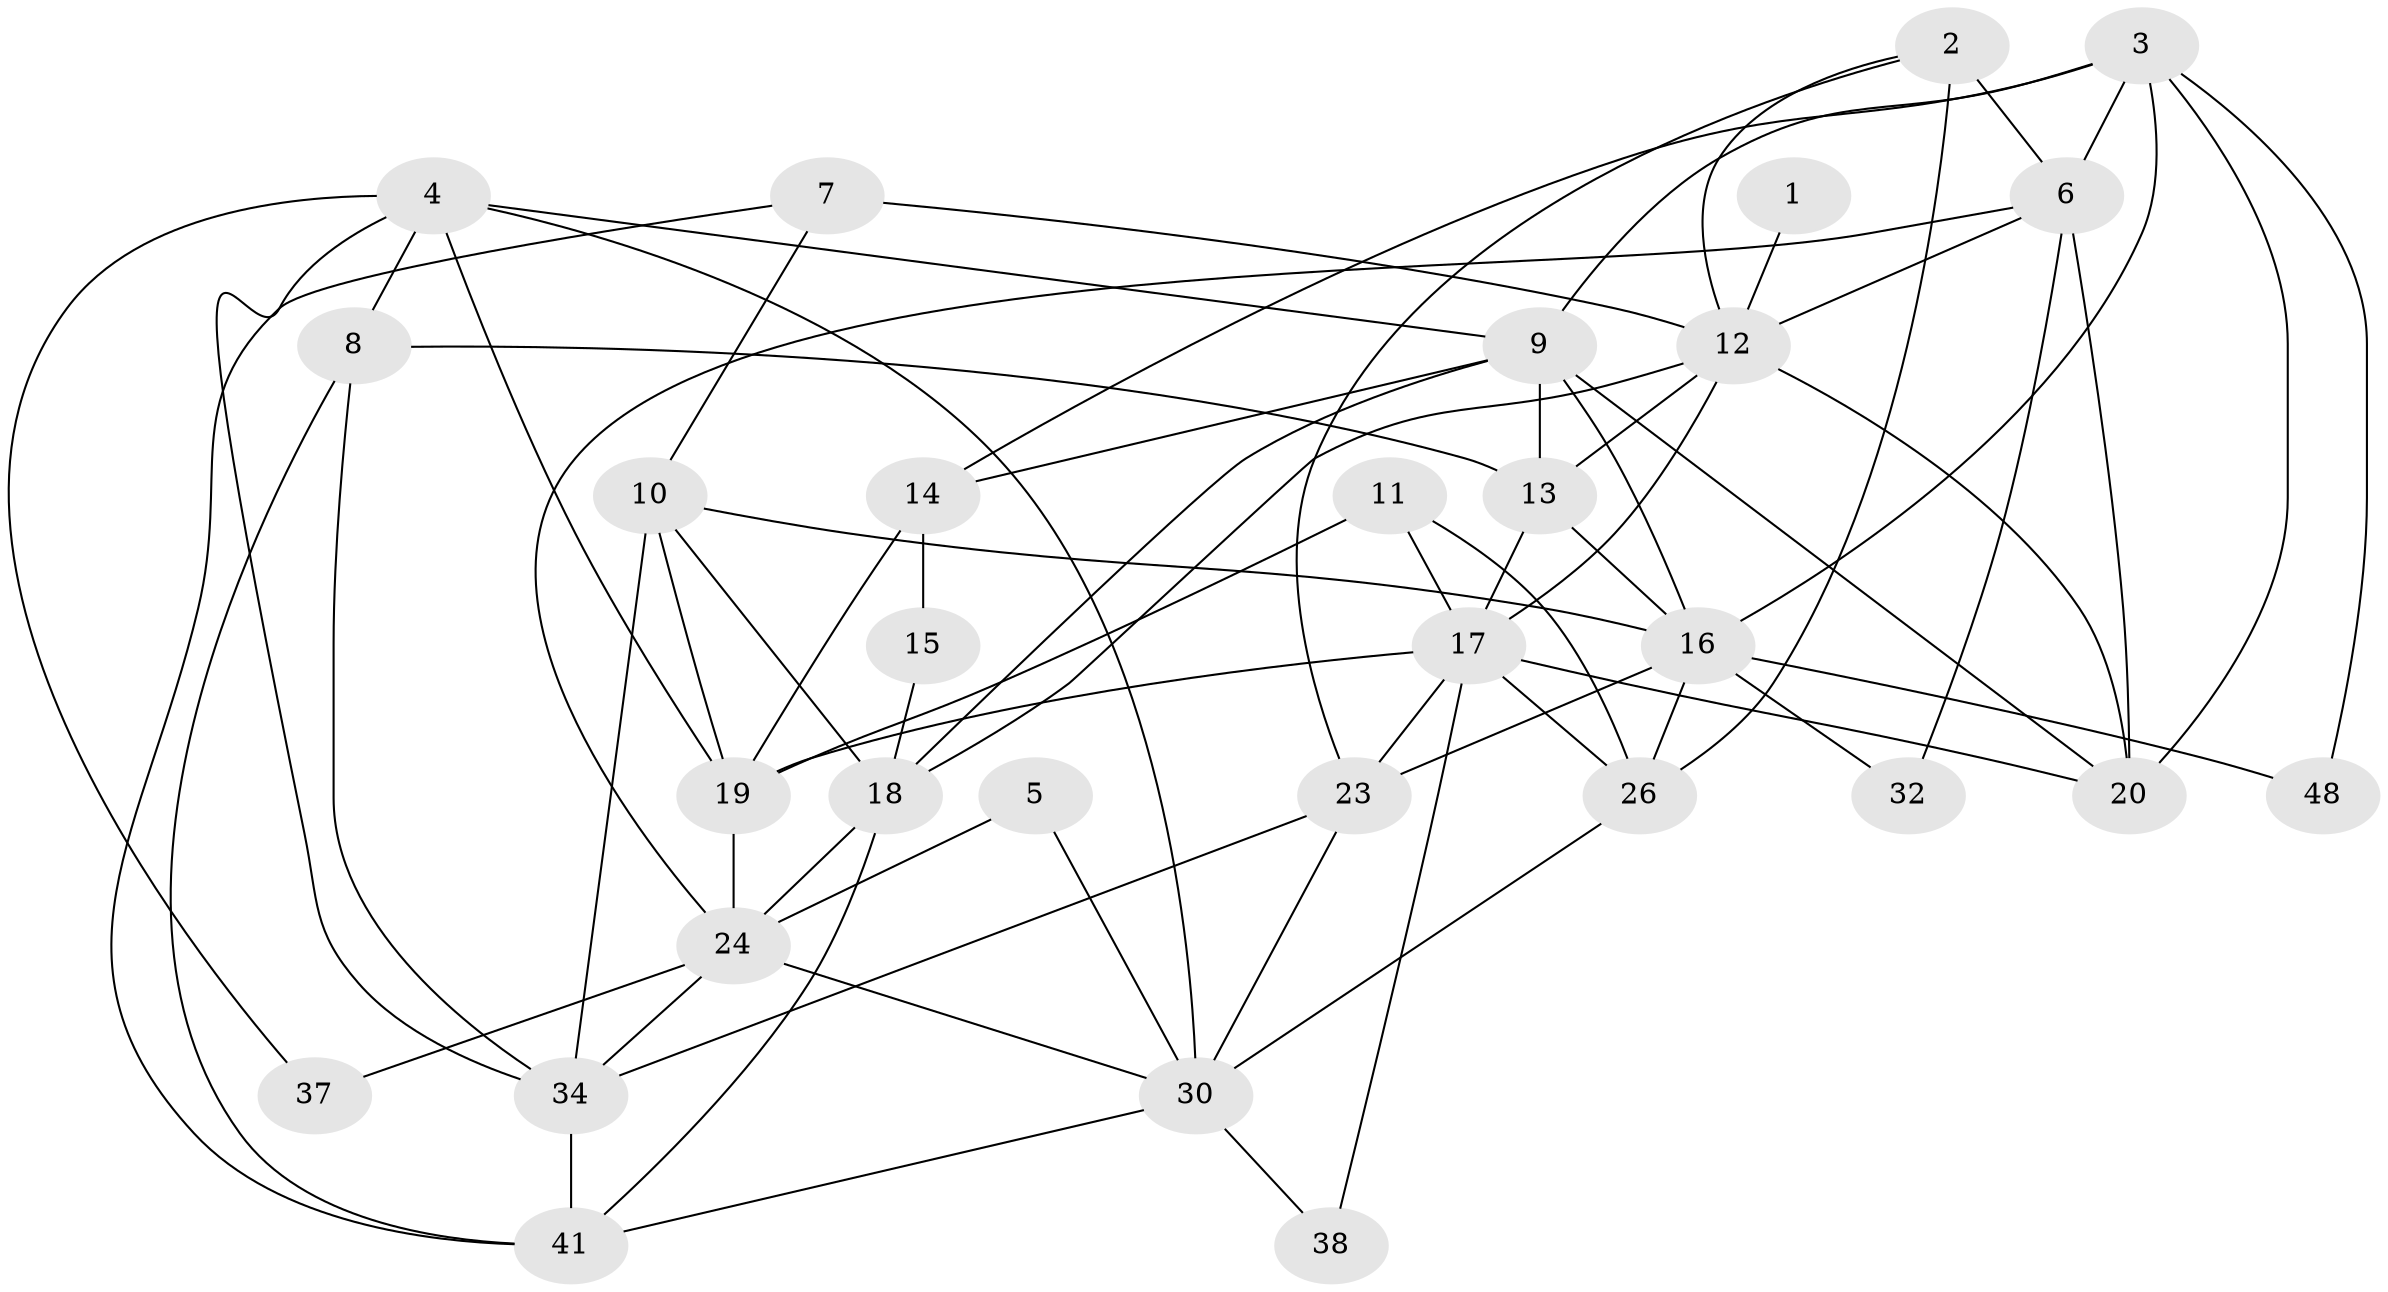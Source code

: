 // original degree distribution, {2: 0.18, 4: 0.28, 3: 0.24, 6: 0.1, 5: 0.12, 8: 0.04, 7: 0.04}
// Generated by graph-tools (version 1.1) at 2025/11/02/27/25 16:11:19]
// undirected, 30 vertices, 71 edges
graph export_dot {
graph [start="1"]
  node [color=gray90,style=filled];
  1;
  2 [super="+21"];
  3 [super="+43"];
  4 [super="+31"];
  5;
  6 [super="+39"];
  7 [super="+46"];
  8 [super="+50"];
  9 [super="+36"];
  10;
  11;
  12 [super="+47"];
  13 [super="+45"];
  14 [super="+22"];
  15;
  16 [super="+42"];
  17 [super="+49"];
  18 [super="+28"];
  19 [super="+33"];
  20 [super="+27"];
  23 [super="+25"];
  24 [super="+29"];
  26 [super="+44"];
  30 [super="+40"];
  32;
  34 [super="+35"];
  37;
  38;
  41;
  48;
  1 -- 12 [weight=2];
  2 -- 6;
  2 -- 12;
  2 -- 26 [weight=2];
  2 -- 23;
  3 -- 48;
  3 -- 6;
  3 -- 9;
  3 -- 14;
  3 -- 16;
  3 -- 20;
  4 -- 9;
  4 -- 30;
  4 -- 34;
  4 -- 8;
  4 -- 19;
  4 -- 37;
  5 -- 30;
  5 -- 24;
  6 -- 24;
  6 -- 32;
  6 -- 20;
  6 -- 12;
  7 -- 10;
  7 -- 12 [weight=2];
  7 -- 41;
  8 -- 41;
  8 -- 34;
  8 -- 13;
  9 -- 16;
  9 -- 13;
  9 -- 18;
  9 -- 14;
  9 -- 20;
  10 -- 18;
  10 -- 34;
  10 -- 16;
  10 -- 19;
  11 -- 19;
  11 -- 17;
  11 -- 26;
  12 -- 13;
  12 -- 18;
  12 -- 17 [weight=2];
  12 -- 20;
  13 -- 17;
  13 -- 16;
  14 -- 15;
  14 -- 19;
  15 -- 18;
  16 -- 48;
  16 -- 32;
  16 -- 26;
  16 -- 23;
  17 -- 23;
  17 -- 20;
  17 -- 38;
  17 -- 26;
  17 -- 19 [weight=2];
  18 -- 41;
  18 -- 24;
  19 -- 24;
  23 -- 34;
  23 -- 30;
  24 -- 34;
  24 -- 37;
  24 -- 30;
  26 -- 30;
  30 -- 41;
  30 -- 38;
  34 -- 41;
}
